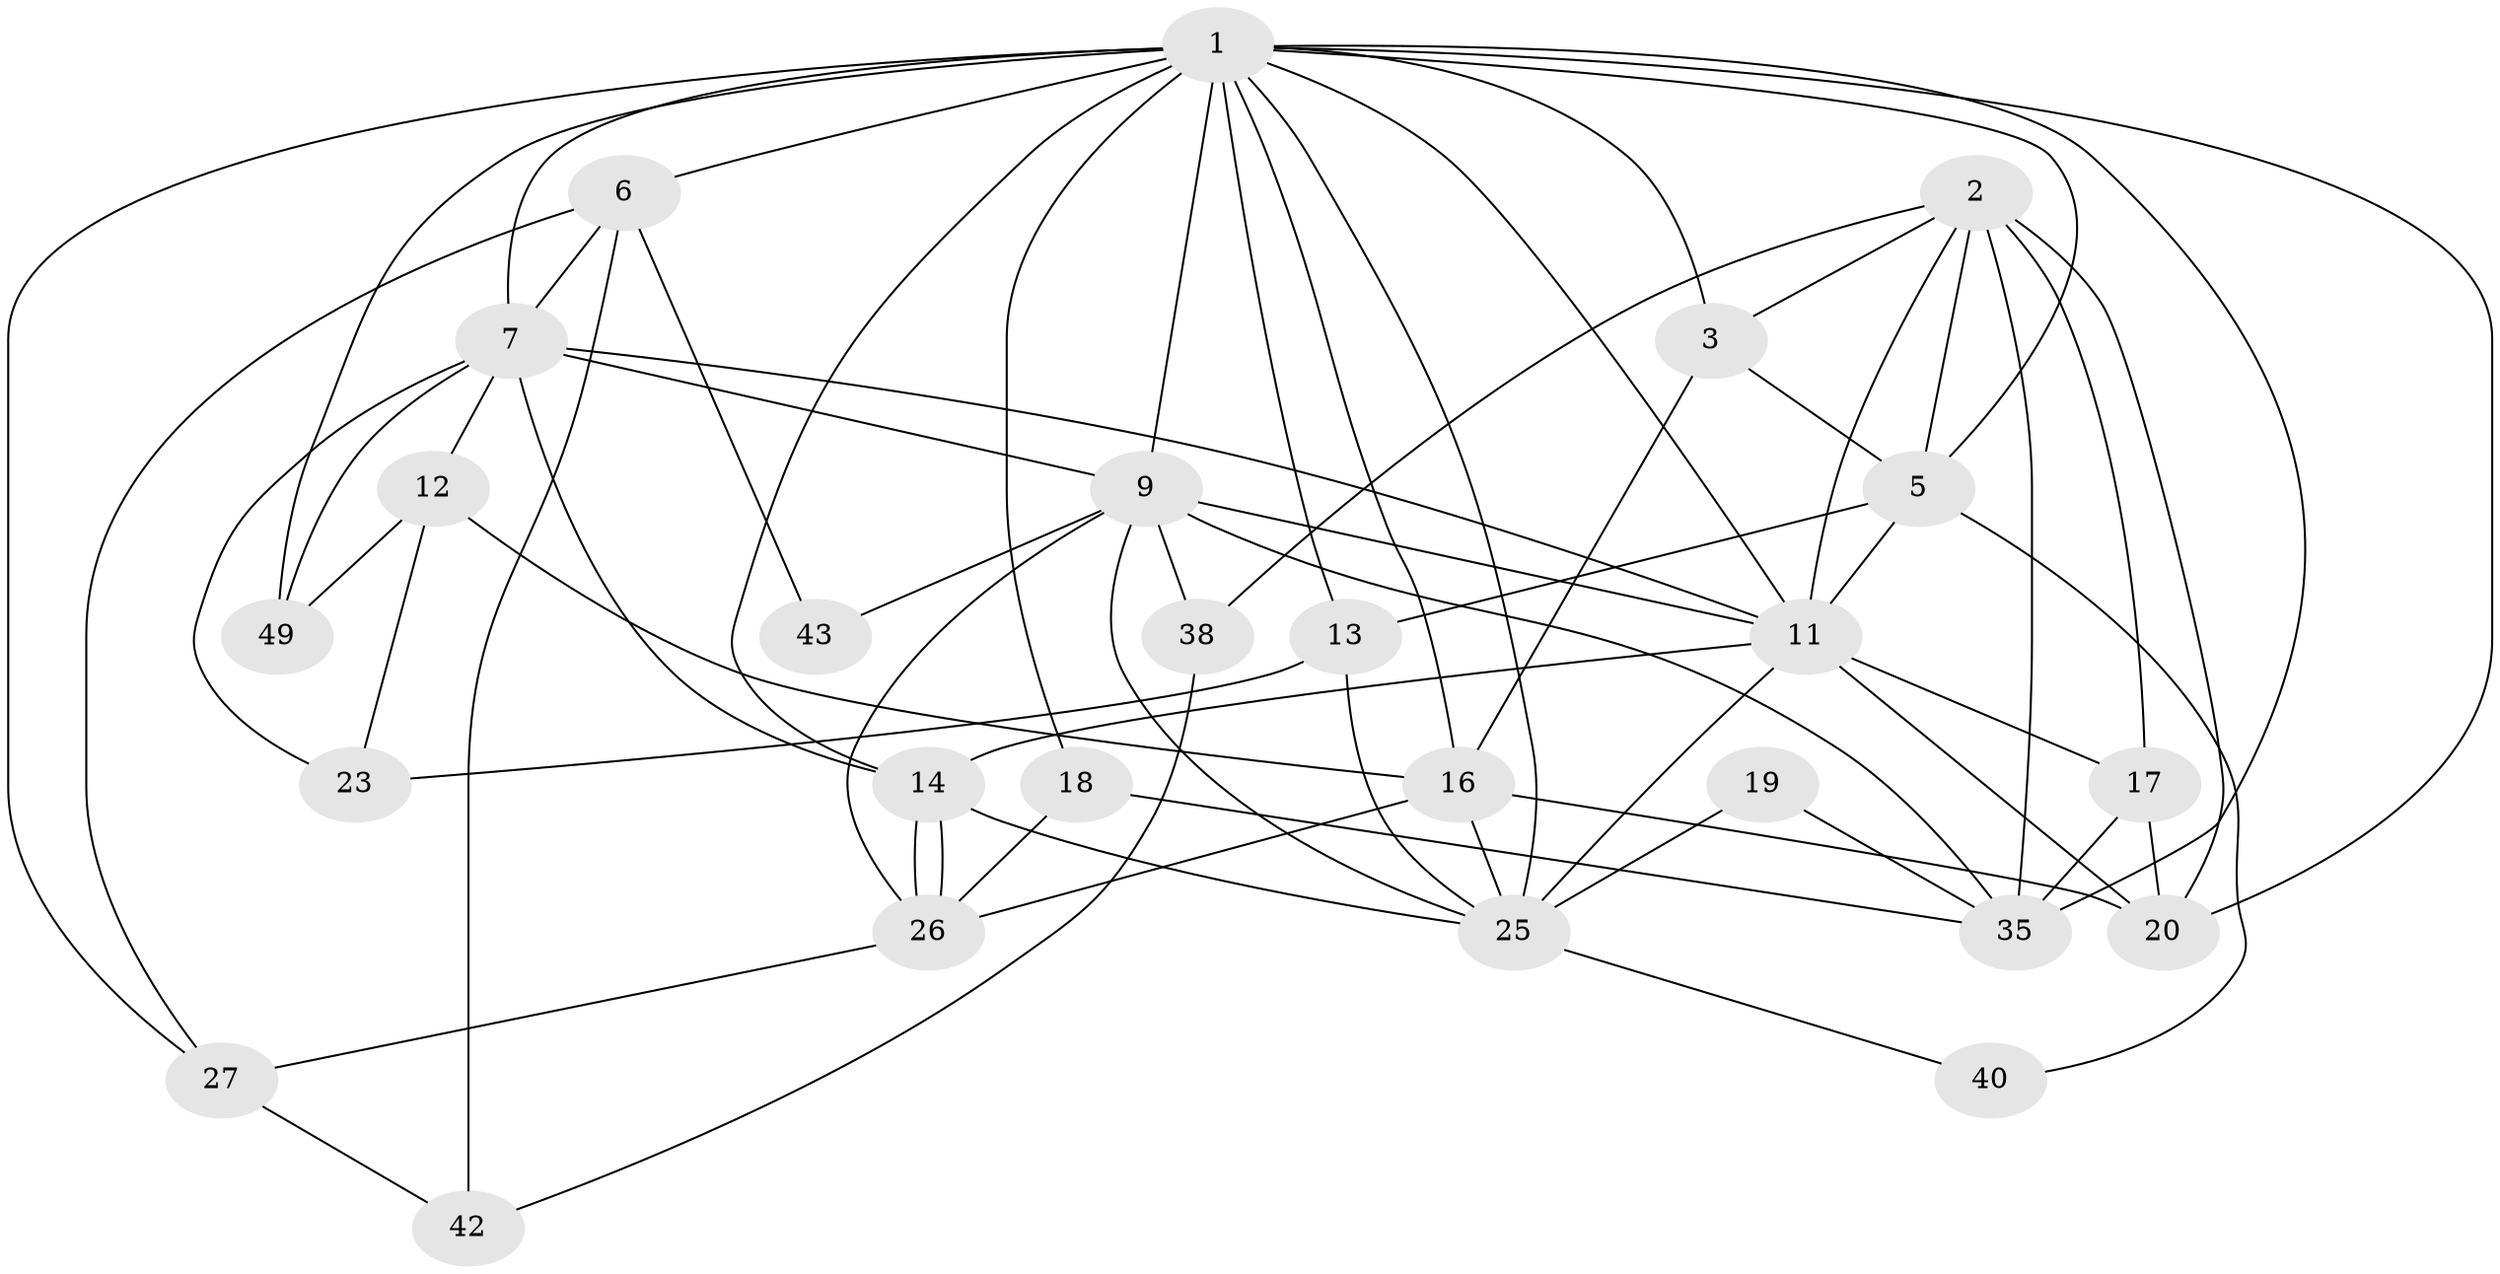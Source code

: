 // original degree distribution, {4: 0.23076923076923078, 3: 0.3076923076923077, 2: 0.11538461538461539, 5: 0.23076923076923078, 8: 0.038461538461538464, 6: 0.07692307692307693}
// Generated by graph-tools (version 1.1) at 2025/14/03/09/25 04:14:55]
// undirected, 26 vertices, 68 edges
graph export_dot {
graph [start="1"]
  node [color=gray90,style=filled];
  1 [super="+8+37+41+4"];
  2 [super="+28+10"];
  3 [super="+36"];
  5 [super="+24"];
  6 [super="+31"];
  7 [super="+15"];
  9 [super="+39"];
  11 [super="+29+33"];
  12 [super="+47"];
  13;
  14;
  16 [super="+34"];
  17;
  18 [super="+30"];
  19;
  20;
  23;
  25 [super="+46+48"];
  26;
  27 [super="+32"];
  35 [super="+51"];
  38;
  40;
  42;
  43;
  49;
  1 -- 25 [weight=2];
  1 -- 7 [weight=2];
  1 -- 9 [weight=2];
  1 -- 49;
  1 -- 13;
  1 -- 14;
  1 -- 5;
  1 -- 3;
  1 -- 6;
  1 -- 11;
  1 -- 16;
  1 -- 18;
  1 -- 27;
  1 -- 35;
  1 -- 20;
  2 -- 35 [weight=2];
  2 -- 17;
  2 -- 5;
  2 -- 38;
  2 -- 11;
  2 -- 3;
  2 -- 20;
  3 -- 16;
  3 -- 5;
  5 -- 13;
  5 -- 40;
  5 -- 11;
  6 -- 7 [weight=2];
  6 -- 43;
  6 -- 42;
  6 -- 27;
  7 -- 49;
  7 -- 9;
  7 -- 14;
  7 -- 23;
  7 -- 12;
  7 -- 11;
  9 -- 35;
  9 -- 38;
  9 -- 26;
  9 -- 43;
  9 -- 25;
  9 -- 11;
  11 -- 20;
  11 -- 17;
  11 -- 25;
  11 -- 14;
  12 -- 23;
  12 -- 16;
  12 -- 49;
  13 -- 25;
  13 -- 23;
  14 -- 26;
  14 -- 26;
  14 -- 25;
  16 -- 20;
  16 -- 25 [weight=2];
  16 -- 26;
  17 -- 20;
  17 -- 35;
  18 -- 35;
  18 -- 26;
  19 -- 25;
  19 -- 35;
  25 -- 40;
  26 -- 27;
  27 -- 42;
  38 -- 42;
}
